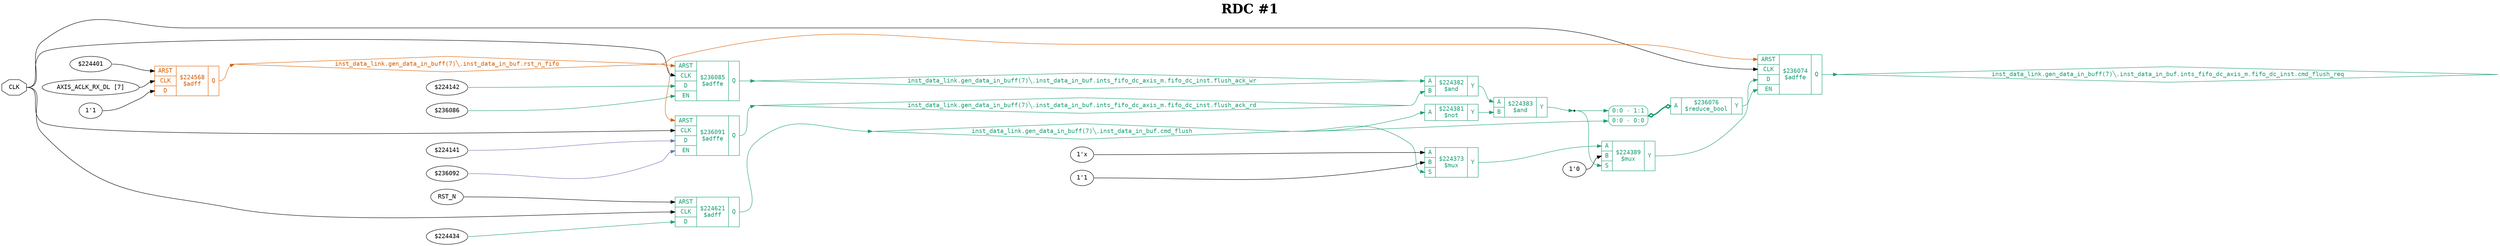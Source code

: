 digraph "spacefibre_light_top" {
label=<<b>RDC #1</b>>;
labelloc="t"
fontsize="30"
node ["fontname"="Courier"]
edge ["fontname"="Courier"]
rankdir="LR";
remincross=true;
n7 [ shape=octagon, label="CLK", color="black", fontcolor="black", href="/src/ip_spacefibre_light_top/spacefibre_light_top.vhd#45" ];
n8 [ shape=diamond, label="inst_data_link.gen_data_in_buff(7)&#9586;.inst_data_in_buf.cmd_flush", colorscheme="dark28", color="1", fontcolor="1", href="/src/module_data_link/data_in_buf.vhd#121" ];
n9 [ shape=diamond, label="inst_data_link.gen_data_in_buff(7)&#9586;.inst_data_in_buf.ints_fifo_dc_axis_m.fifo_dc_inst.cmd_flush_req", colorscheme="dark28", color="1", fontcolor="1", href="/src/ip/fifo_dc/fifo_dc.vhd#111" ];
n10 [ shape=diamond, label="inst_data_link.gen_data_in_buff(7)&#9586;.inst_data_in_buf.ints_fifo_dc_axis_m.fifo_dc_inst.flush_ack_rd", colorscheme="dark28", color="1", fontcolor="1", href="/src/ip/fifo_dc/fifo_dc.vhd#120" ];
n11 [ shape=diamond, label="inst_data_link.gen_data_in_buff(7)&#9586;.inst_data_in_buf.ints_fifo_dc_axis_m.fifo_dc_inst.flush_ack_wr", colorscheme="dark28", color="1", fontcolor="1", href="/src/ip/fifo_dc/fifo_dc.vhd#119" ];
n12 [ shape=diamond, label="inst_data_link.gen_data_in_buff(7)&#9586;.inst_data_in_buf.rst_n_fifo", colorscheme="dark28", color="2", fontcolor="2", href="/src/module_data_link/data_in_buf.vhd#142" ];
{ rank="source"; n7;}
{ rank="sink";}
c17 [ shape=record, label="{{<p13> ARST|<p7> CLK|<p14> D|<p15> EN}|$236074\n$adffe|{<p16> Q}}", colorscheme="dark28", color="1", fontcolor="1" , href="/src/ip/fifo_dc/fifo_dc.vhd#440"  ];
v0 [ label="$224142" ];
v1 [ label="$236086" ];
c18 [ shape=record, label="{{<p13> ARST|<p7> CLK|<p14> D|<p15> EN}|$236085\n$adffe|{<p16> Q}}", colorscheme="dark28", color="1", fontcolor="1" , href="/src/ip/fifo_dc/fifo_dc.vhd#440"  ];
v2 [ label="$224141" ];
v3 [ label="$236092" ];
c19 [ shape=record, label="{{<p13> ARST|<p7> CLK|<p14> D|<p15> EN}|$236091\n$adffe|{<p16> Q}}", colorscheme="dark28", color="1", fontcolor="1" , href="/src/ip/fifo_dc/fifo_dc.vhd#440"  ];
c22 [ shape=record, label="{{<p20> A}|$236076\n$reduce_bool|{<p21> Y}}", colorscheme="dark28", color="1", fontcolor="1" ];
x4 [ shape=record, style=rounded, label="<s1> 0:0 - 1:1 |<s0> 0:0 - 0:0 ", colorscheme="dark28", color="1", fontcolor="1" ];
x4:e -> c22:p20:w [arrowhead=odiamond, arrowtail=odiamond, dir=both, colorscheme="dark28", color="1", fontcolor="1", style="setlinewidth(3)", label=""];
v5 [ label="RST_N" ];
v6 [ label="$224434" ];
c23 [ shape=record, label="{{<p13> ARST|<p7> CLK|<p14> D}|$224621\n$adff|{<p16> Q}}", colorscheme="dark28", color="1", fontcolor="1" , href="/src/module_data_link/data_in_buf.vhd#225"  ];
v7 [ label="$224401" ];
v8 [ label="AXIS_ACLK_RX_DL [7]" ];
v9 [ label="1'1" ];
c24 [ shape=record, label="{{<p13> ARST|<p7> CLK|<p14> D}|$224568\n$adff|{<p16> Q}}", colorscheme="dark28", color="2", fontcolor="2" , href="/src/module_data_link/data_in_buf.vhd#194"  ];
v10 [ label="1'x" ];
v11 [ label="1'1" ];
c27 [ shape=record, label="{{<p20> A|<p25> B|<p26> S}|$224373\n$mux|{<p21> Y}}", colorscheme="dark28", color="1", fontcolor="1" , href="/src/ip/fifo_dc/fifo_dc.vhd#455"  ];
c28 [ shape=record, label="{{<p20> A}|$224381\n$not|{<p21> Y}}", colorscheme="dark28", color="1", fontcolor="1" , href="/src/ip/fifo_dc/fifo_dc.vhd#471"  ];
c29 [ shape=record, label="{{<p20> A|<p25> B}|$224382\n$and|{<p21> Y}}", colorscheme="dark28", color="1", fontcolor="1" , href="/src/ip/fifo_dc/fifo_dc.vhd#471"  ];
c30 [ shape=record, label="{{<p20> A|<p25> B}|$224383\n$and|{<p21> Y}}", colorscheme="dark28", color="1", fontcolor="1" , href="/src/ip/fifo_dc/fifo_dc.vhd#471"  ];
v12 [ label="1'0" ];
c31 [ shape=record, label="{{<p20> A|<p25> B|<p26> S}|$224389\n$mux|{<p21> Y}}", colorscheme="dark28", color="1", fontcolor="1" , href="/src/ip/fifo_dc/fifo_dc.vhd#471"  ];
c22:p21:e -> c17:p15:w [colorscheme="dark28", color="1", fontcolor="1", label=""];
c19:p16:e -> n10:w [colorscheme="dark28", color="1", fontcolor="1", label=""];
n10:e -> c29:p25:w [colorscheme="dark28", color="1", fontcolor="1", label=""];
c18:p16:e -> n11:w [colorscheme="dark28", color="1", fontcolor="1", label=""];
n11:e -> c29:p20:w [colorscheme="dark28", color="1", fontcolor="1", label=""];
c24:p16:e -> n12:w [colorscheme="dark28", color="2", fontcolor="2", label=""];
n12:e -> c17:p13:w [colorscheme="dark28", color="2", fontcolor="2", label=""];
n12:e -> c18:p13:w [colorscheme="dark28", color="2", fontcolor="2", label=""];
n12:e -> c19:p13:w [colorscheme="dark28", color="2", fontcolor="2", label=""];
c27:p21:e -> c31:p20:w [colorscheme="dark28", color="1", fontcolor="1", label=""];
c28:p21:e -> c30:p25:w [colorscheme="dark28", color="1", fontcolor="1", label=""];
c29:p21:e -> c30:p20:w [colorscheme="dark28", color="1", fontcolor="1", label=""];
n5 [ shape=point ];
c30:p21:e -> n5:w [colorscheme="dark28", color="1", fontcolor="1", label=""];
n5:e -> c31:p26:w [colorscheme="dark28", color="1", fontcolor="1", label=""];
n5:e -> x4:s1:w [colorscheme="dark28", color="1", fontcolor="1", label=""];
c31:p21:e -> c17:p14:w [colorscheme="dark28", color="1", fontcolor="1", label=""];
n7:e -> c17:p7:w [color="black", fontcolor="black", label=""];
n7:e -> c18:p7:w [color="black", fontcolor="black", label=""];
n7:e -> c19:p7:w [color="black", fontcolor="black", label=""];
n7:e -> c23:p7:w [color="black", fontcolor="black", label=""];
c23:p16:e -> n8:w [colorscheme="dark28", color="1", fontcolor="1", label=""];
n8:e -> c27:p26:w [colorscheme="dark28", color="1", fontcolor="1", label=""];
n8:e -> c28:p20:w [colorscheme="dark28", color="1", fontcolor="1", label=""];
n8:e -> x4:s0:w [colorscheme="dark28", color="1", fontcolor="1", label=""];
c17:p16:e -> n9:w [colorscheme="dark28", color="1", fontcolor="1", label=""];
v0:e -> c18:p14:w [colorscheme="dark28", color="1", fontcolor="1", label=""];
v1:e -> c18:p15:w [colorscheme="dark28", color="1", fontcolor="1", label=""];
v10:e -> c27:p20:w [color="black", fontcolor="black", label=""];
v11:e -> c27:p25:w [color="black", fontcolor="black", label=""];
v12:e -> c31:p25:w [color="black", fontcolor="black", label=""];
v2:e -> c19:p14:w [colorscheme="dark28", color="3", fontcolor="3", label=""];
v3:e -> c19:p15:w [colorscheme="dark28", color="3", fontcolor="3", label=""];
v5:e -> c23:p13:w [color="black", fontcolor="black", label=""];
v6:e -> c23:p14:w [colorscheme="dark28", color="1", fontcolor="1", label=""];
v7:e -> c24:p13:w [color="black", fontcolor="black", label=""];
v8:e -> c24:p7:w [color="black", fontcolor="black", label=""];
v9:e -> c24:p14:w [color="black", fontcolor="black", label=""];
}
